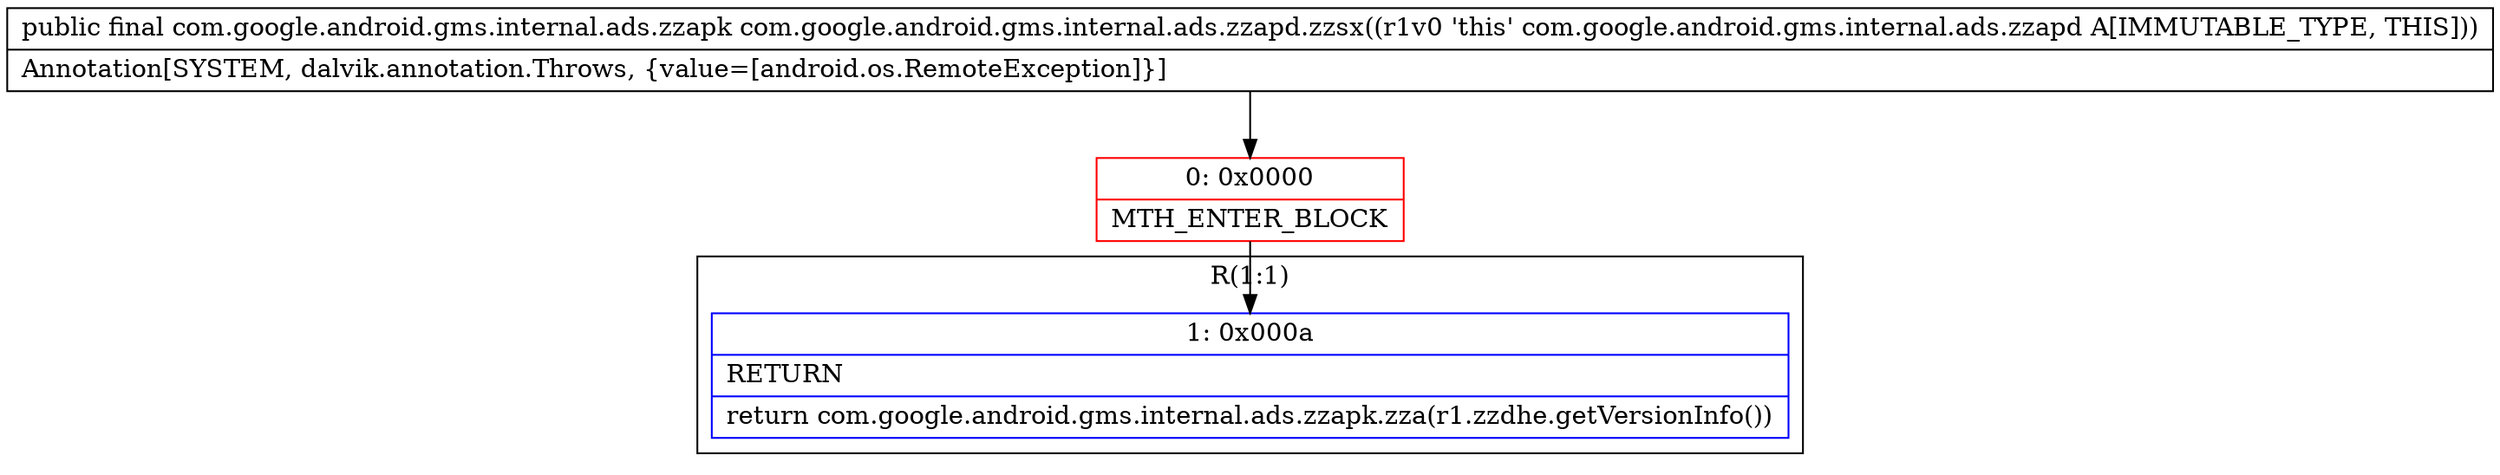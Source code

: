 digraph "CFG forcom.google.android.gms.internal.ads.zzapd.zzsx()Lcom\/google\/android\/gms\/internal\/ads\/zzapk;" {
subgraph cluster_Region_1107011782 {
label = "R(1:1)";
node [shape=record,color=blue];
Node_1 [shape=record,label="{1\:\ 0x000a|RETURN\l|return com.google.android.gms.internal.ads.zzapk.zza(r1.zzdhe.getVersionInfo())\l}"];
}
Node_0 [shape=record,color=red,label="{0\:\ 0x0000|MTH_ENTER_BLOCK\l}"];
MethodNode[shape=record,label="{public final com.google.android.gms.internal.ads.zzapk com.google.android.gms.internal.ads.zzapd.zzsx((r1v0 'this' com.google.android.gms.internal.ads.zzapd A[IMMUTABLE_TYPE, THIS]))  | Annotation[SYSTEM, dalvik.annotation.Throws, \{value=[android.os.RemoteException]\}]\l}"];
MethodNode -> Node_0;
Node_0 -> Node_1;
}

